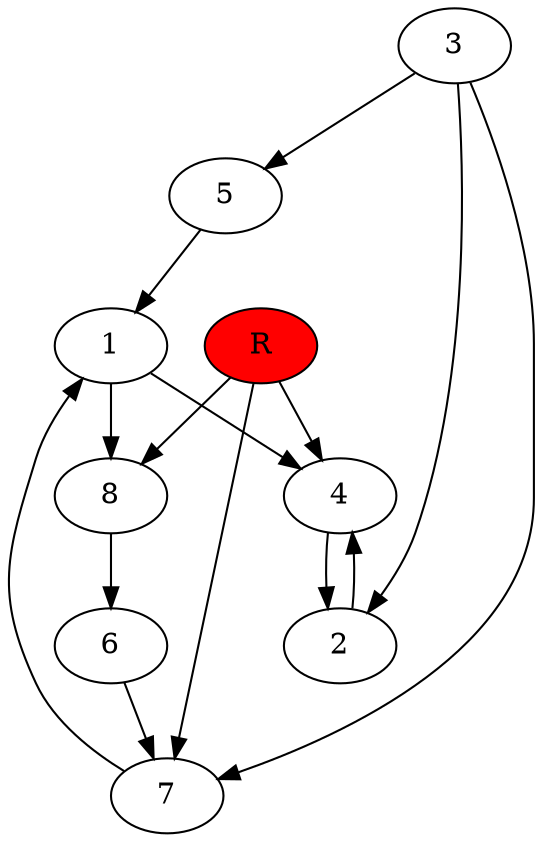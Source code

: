 digraph prb21937 {
	1
	2
	3
	4
	5
	6
	7
	8
	R [fillcolor="#ff0000" style=filled]
	1 -> 4
	1 -> 8
	2 -> 4
	3 -> 2
	3 -> 5
	3 -> 7
	4 -> 2
	5 -> 1
	6 -> 7
	7 -> 1
	8 -> 6
	R -> 4
	R -> 7
	R -> 8
}

